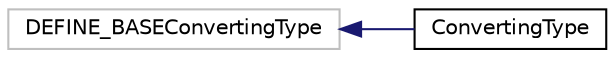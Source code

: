 digraph "Graphical Class Hierarchy"
{
  edge [fontname="Helvetica",fontsize="10",labelfontname="Helvetica",labelfontsize="10"];
  node [fontname="Helvetica",fontsize="10",shape=record];
  rankdir="LR";
  Node2868 [label="DEFINE_BASEConvertingType",height=0.2,width=0.4,color="grey75", fillcolor="white", style="filled"];
  Node2868 -> Node0 [dir="back",color="midnightblue",fontsize="10",style="solid",fontname="Helvetica"];
  Node0 [label="ConvertingType",height=0.2,width=0.4,color="black", fillcolor="white", style="filled",URL="$struct_converting_type.html"];
}
